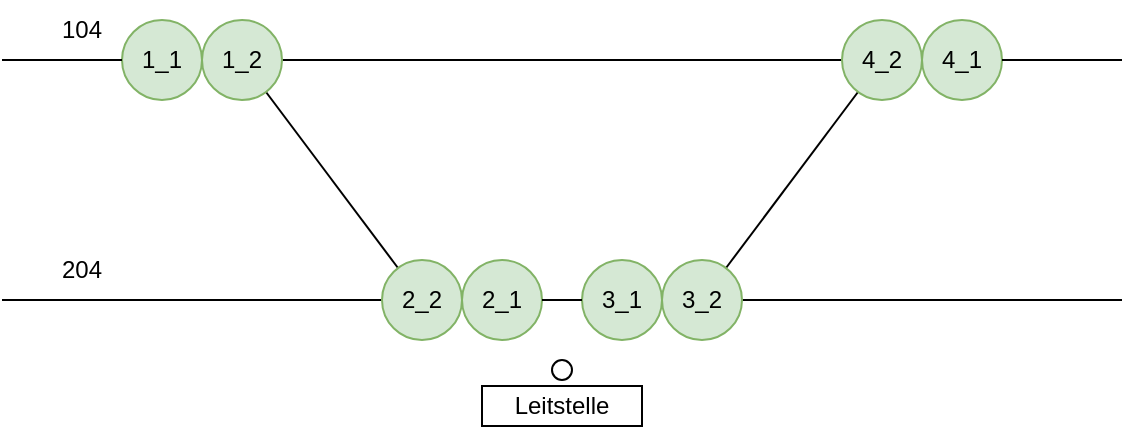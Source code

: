 <mxfile version="24.2.5" type="github">
  <diagram name="Page-1" id="2ADFN7OCc5vv0tATwvCK">
    <mxGraphModel dx="539" dy="761" grid="1" gridSize="10" guides="1" tooltips="1" connect="1" arrows="1" fold="1" page="1" pageScale="1" pageWidth="850" pageHeight="1100" math="0" shadow="0">
      <root>
        <mxCell id="0" />
        <mxCell id="1" parent="0" />
        <mxCell id="33aHCmoaOTp5v1B-7pbH-1" value="1_1" style="ellipse;whiteSpace=wrap;html=1;aspect=fixed;fillColor=#d5e8d4;strokeColor=#82b366;" vertex="1" parent="1">
          <mxGeometry x="80" y="20" width="40" height="40" as="geometry" />
        </mxCell>
        <mxCell id="33aHCmoaOTp5v1B-7pbH-2" value="2_1" style="ellipse;whiteSpace=wrap;html=1;aspect=fixed;fillColor=#d5e8d4;strokeColor=#82b366;" vertex="1" parent="1">
          <mxGeometry x="250" y="140" width="40" height="40" as="geometry" />
        </mxCell>
        <mxCell id="33aHCmoaOTp5v1B-7pbH-3" value="3_1" style="ellipse;whiteSpace=wrap;html=1;aspect=fixed;fillColor=#d5e8d4;strokeColor=#82b366;" vertex="1" parent="1">
          <mxGeometry x="310" y="140" width="40" height="40" as="geometry" />
        </mxCell>
        <mxCell id="33aHCmoaOTp5v1B-7pbH-4" value="4_1" style="ellipse;whiteSpace=wrap;html=1;aspect=fixed;fillColor=#d5e8d4;strokeColor=#82b366;" vertex="1" parent="1">
          <mxGeometry x="480" y="20" width="40" height="40" as="geometry" />
        </mxCell>
        <mxCell id="33aHCmoaOTp5v1B-7pbH-5" value="" style="endArrow=none;html=1;rounded=0;" edge="1" parent="1" target="33aHCmoaOTp5v1B-7pbH-1">
          <mxGeometry width="50" height="50" relative="1" as="geometry">
            <mxPoint x="20" y="40" as="sourcePoint" />
            <mxPoint as="targetPoint" />
          </mxGeometry>
        </mxCell>
        <mxCell id="33aHCmoaOTp5v1B-7pbH-6" value="" style="endArrow=none;html=1;rounded=0;" edge="1" parent="1" target="33aHCmoaOTp5v1B-7pbH-18">
          <mxGeometry width="50" height="50" relative="1" as="geometry">
            <mxPoint x="20" y="160" as="sourcePoint" />
            <mxPoint x="180" y="160" as="targetPoint" />
          </mxGeometry>
        </mxCell>
        <mxCell id="33aHCmoaOTp5v1B-7pbH-7" value="" style="endArrow=none;html=1;rounded=0;" edge="1" parent="1" source="33aHCmoaOTp5v1B-7pbH-17" target="33aHCmoaOTp5v1B-7pbH-18">
          <mxGeometry width="50" height="50" relative="1" as="geometry">
            <mxPoint x="170" y="80" as="sourcePoint" />
            <mxPoint x="200" y="120" as="targetPoint" />
          </mxGeometry>
        </mxCell>
        <mxCell id="33aHCmoaOTp5v1B-7pbH-8" value="" style="endArrow=none;html=1;rounded=0;" edge="1" parent="1" source="33aHCmoaOTp5v1B-7pbH-2" target="33aHCmoaOTp5v1B-7pbH-3">
          <mxGeometry width="50" height="50" relative="1" as="geometry">
            <mxPoint x="280" y="320" as="sourcePoint" />
            <mxPoint x="330" y="270" as="targetPoint" />
          </mxGeometry>
        </mxCell>
        <mxCell id="33aHCmoaOTp5v1B-7pbH-9" value="" style="endArrow=none;html=1;rounded=0;" edge="1" parent="1" source="33aHCmoaOTp5v1B-7pbH-19" target="33aHCmoaOTp5v1B-7pbH-20">
          <mxGeometry width="50" height="50" relative="1" as="geometry">
            <mxPoint x="410" y="130" as="sourcePoint" />
            <mxPoint x="450" y="80" as="targetPoint" />
          </mxGeometry>
        </mxCell>
        <mxCell id="33aHCmoaOTp5v1B-7pbH-10" value="" style="endArrow=none;html=1;rounded=0;" edge="1" parent="1" source="33aHCmoaOTp5v1B-7pbH-17" target="33aHCmoaOTp5v1B-7pbH-20">
          <mxGeometry width="50" height="50" relative="1" as="geometry">
            <mxPoint x="190" y="40" as="sourcePoint" />
            <mxPoint x="360" y="40" as="targetPoint" />
          </mxGeometry>
        </mxCell>
        <mxCell id="33aHCmoaOTp5v1B-7pbH-11" value="" style="endArrow=none;html=1;rounded=0;" edge="1" parent="1" source="33aHCmoaOTp5v1B-7pbH-4">
          <mxGeometry width="50" height="50" relative="1" as="geometry">
            <mxPoint x="560" y="40" as="sourcePoint" />
            <mxPoint x="580" y="40" as="targetPoint" />
          </mxGeometry>
        </mxCell>
        <mxCell id="33aHCmoaOTp5v1B-7pbH-12" value="" style="endArrow=none;html=1;rounded=0;" edge="1" parent="1" source="33aHCmoaOTp5v1B-7pbH-19">
          <mxGeometry width="50" height="50" relative="1" as="geometry">
            <mxPoint x="410" y="160" as="sourcePoint" />
            <mxPoint x="580" y="160" as="targetPoint" />
          </mxGeometry>
        </mxCell>
        <mxCell id="33aHCmoaOTp5v1B-7pbH-13" value="104" style="text;html=1;align=center;verticalAlign=middle;whiteSpace=wrap;rounded=0;" vertex="1" parent="1">
          <mxGeometry x="30" y="10" width="60" height="30" as="geometry" />
        </mxCell>
        <mxCell id="33aHCmoaOTp5v1B-7pbH-14" value="204" style="text;html=1;align=center;verticalAlign=middle;whiteSpace=wrap;rounded=0;" vertex="1" parent="1">
          <mxGeometry x="30" y="130" width="60" height="30" as="geometry" />
        </mxCell>
        <mxCell id="33aHCmoaOTp5v1B-7pbH-15" value="" style="ellipse;whiteSpace=wrap;html=1;aspect=fixed;" vertex="1" parent="1">
          <mxGeometry x="295" y="190" width="10" height="10" as="geometry" />
        </mxCell>
        <mxCell id="33aHCmoaOTp5v1B-7pbH-16" value="Leitstelle" style="rounded=0;whiteSpace=wrap;html=1;" vertex="1" parent="1">
          <mxGeometry x="260" y="203" width="80" height="20" as="geometry" />
        </mxCell>
        <mxCell id="33aHCmoaOTp5v1B-7pbH-17" value="1_2" style="ellipse;whiteSpace=wrap;html=1;aspect=fixed;fillColor=#d5e8d4;strokeColor=#82b366;" vertex="1" parent="1">
          <mxGeometry x="120" y="20" width="40" height="40" as="geometry" />
        </mxCell>
        <mxCell id="33aHCmoaOTp5v1B-7pbH-18" value="2_2" style="ellipse;whiteSpace=wrap;html=1;aspect=fixed;fillColor=#d5e8d4;strokeColor=#82b366;" vertex="1" parent="1">
          <mxGeometry x="210" y="140" width="40" height="40" as="geometry" />
        </mxCell>
        <mxCell id="33aHCmoaOTp5v1B-7pbH-19" value="3_2" style="ellipse;whiteSpace=wrap;html=1;aspect=fixed;fillColor=#d5e8d4;strokeColor=#82b366;" vertex="1" parent="1">
          <mxGeometry x="350" y="140" width="40" height="40" as="geometry" />
        </mxCell>
        <mxCell id="33aHCmoaOTp5v1B-7pbH-20" value="4_2" style="ellipse;whiteSpace=wrap;html=1;aspect=fixed;fillColor=#d5e8d4;strokeColor=#82b366;" vertex="1" parent="1">
          <mxGeometry x="440" y="20" width="40" height="40" as="geometry" />
        </mxCell>
      </root>
    </mxGraphModel>
  </diagram>
</mxfile>
